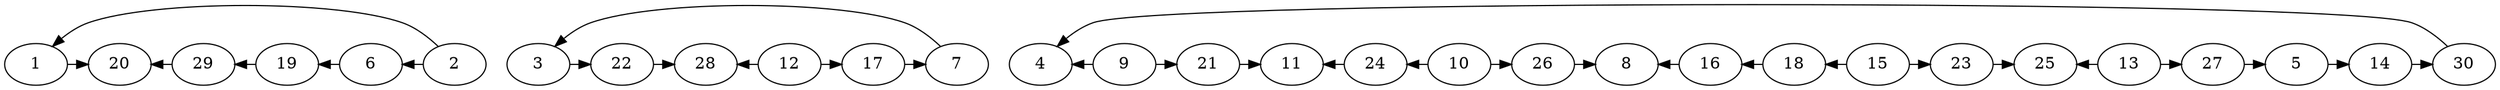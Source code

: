 // The Round Graph
digraph {
	1 [label=1]
	2 [label=2]
	3 [label=3]
	4 [label=4]
	5 [label=5]
	6 [label=6]
	7 [label=7]
	8 [label=8]
	9 [label=9]
	10 [label=10]
	11 [label=11]
	12 [label=12]
	13 [label=13]
	14 [label=14]
	15 [label=15]
	16 [label=16]
	17 [label=17]
	18 [label=18]
	19 [label=19]
	20 [label=20]
	21 [label=21]
	22 [label=22]
	23 [label=23]
	24 [label=24]
	25 [label=25]
	26 [label=26]
	27 [label=27]
	28 [label=28]
	29 [label=29]
	30 [label=30]
	17 -> 7 [constraint=false]
	10 -> 24 [constraint=false]
	15 -> 23 [constraint=false]
	12 -> 28 [constraint=false]
	3 -> 22 [constraint=false]
	19 -> 29 [constraint=false]
	13 -> 25 [constraint=false]
	14 -> 30 [constraint=false]
	9 -> 4 [constraint=false]
	26 -> 8 [constraint=false]
	2 -> 6 [constraint=false]
	18 -> 16 [constraint=false]
	27 -> 5 [constraint=false]
	1 -> 20 [constraint=false]
	21 -> 11 [constraint=false]
	12 -> 17 [constraint=false]
	15 -> 18 [constraint=false]
	29 -> 20 [constraint=false]
	16 -> 8 [constraint=false]
	5 -> 14 [constraint=false]
	22 -> 28 [constraint=false]
	10 -> 26 [constraint=false]
	30 -> 4 [constraint=false]
	2 -> 1 [constraint=false]
	24 -> 11 [constraint=false]
	6 -> 19 [constraint=false]
	13 -> 27 [constraint=false]
	23 -> 25 [constraint=false]
	7 -> 3 [constraint=false]
	9 -> 21 [constraint=false]
}

